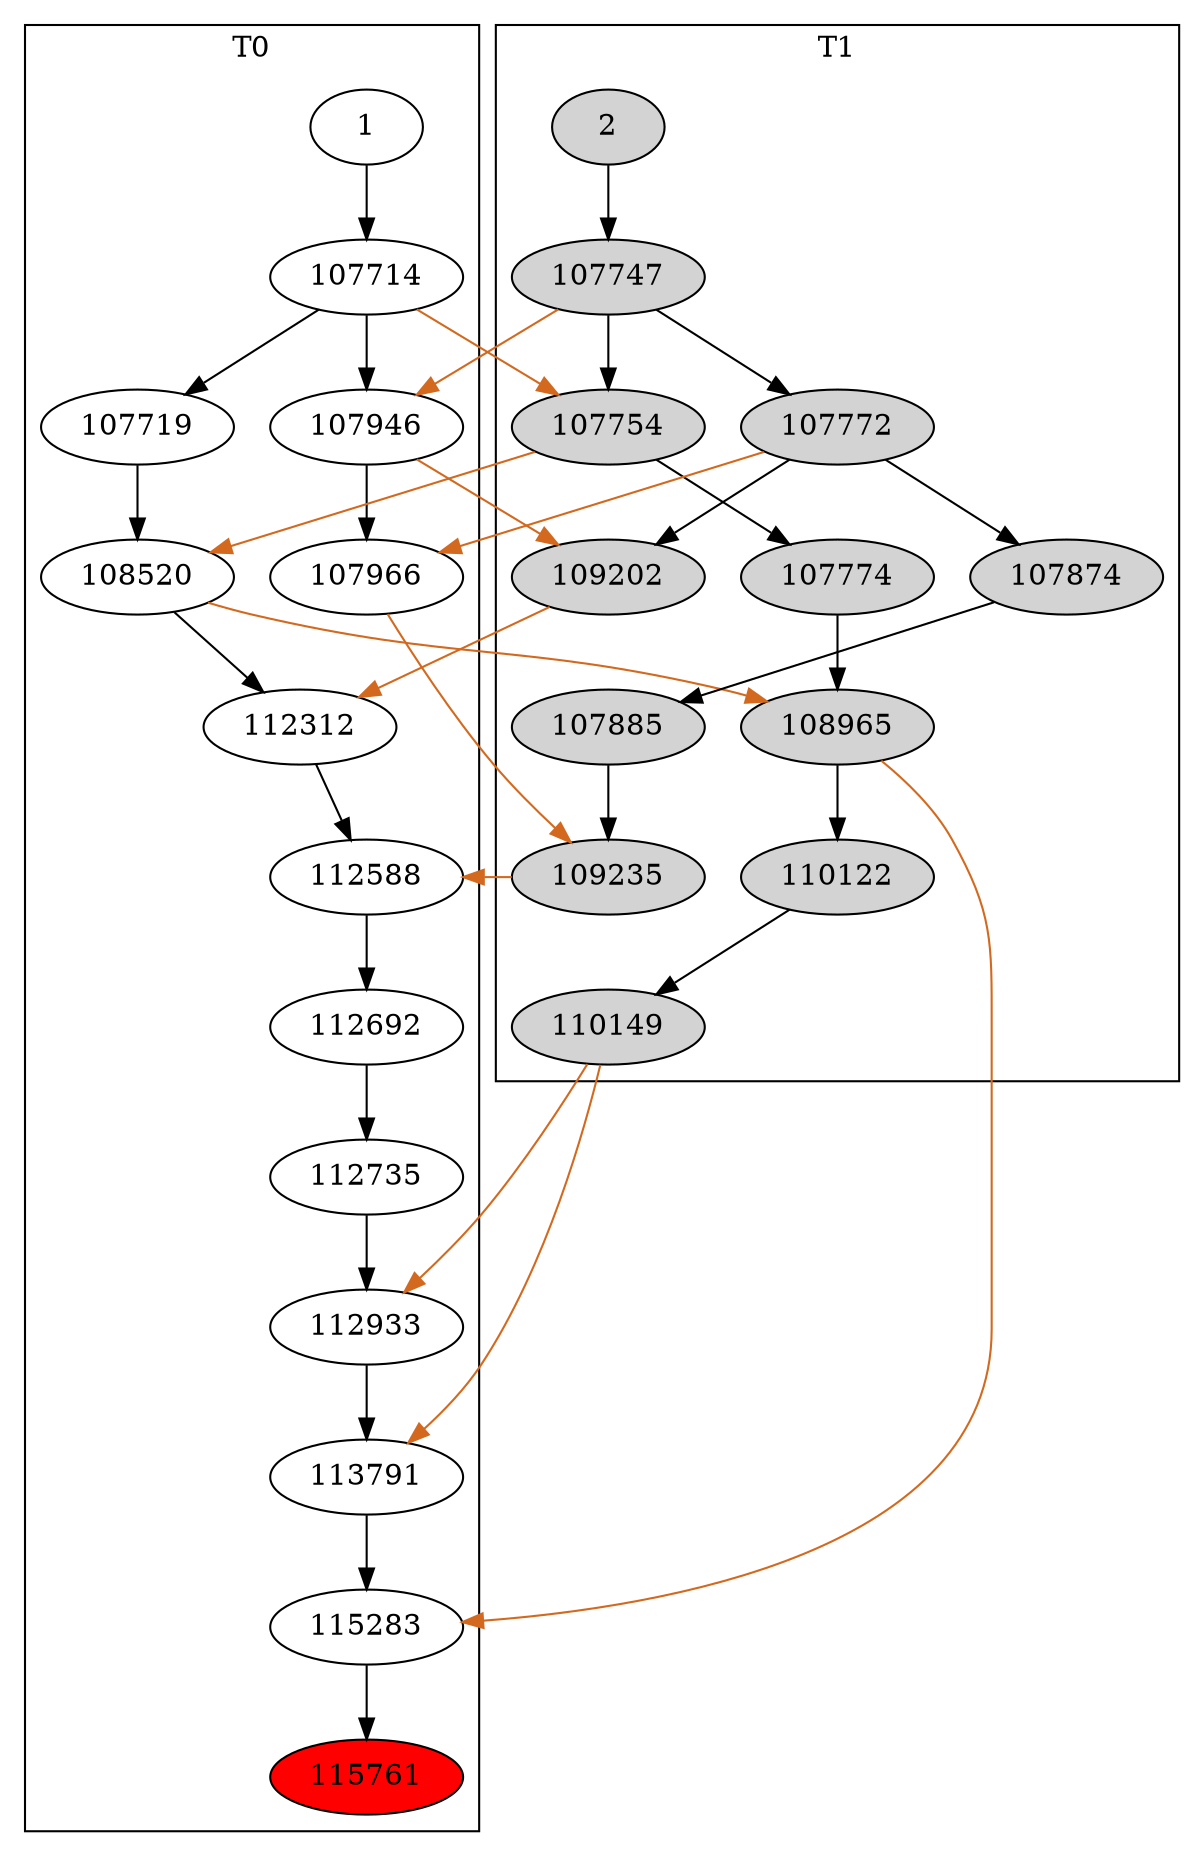 digraph G {

subgraph cluster_T0 {
	node [style=filled,fillcolor=white];
	label = "T0";
	"1" -> "107714";
	"107714" -> "107719";
	"107714" -> "107946";
	"107719" -> "108520";
	"107946" -> "107966";
	"108520" -> "112312";
	"112312" -> "112588";
	"112588" -> "112692";
	"112692" -> "112735";
	"112735" -> "112933";
	"112933" -> "113791";
	"113791" -> "115283";
	"115283" -> "115761";
	"115761" [fillcolor=red];
}

subgraph cluster_T1 {
	node [style=filled,fillcolor=lightgrey];
	label = "T1";
	"2" -> "107747";
	"107747" -> "107754";
	"107747" -> "107772";
	"107754" -> "107774";
	"107772" -> "109202";
	"107772" -> "107874";
	"107774" -> "108965";
	"107874" -> "107885";
	"108965" -> "110122";
	"107885" -> "109235";
	"110122" -> "110149";
}

	"107714" -> "107754"[color=chocolate];
	"107946" -> "109202"[color=chocolate];
	"108520" -> "108965"[color=chocolate];
	"107966" -> "109235"[color=chocolate];
	"107747" -> "107946"[color=chocolate];
	"107754" -> "108520"[color=chocolate];
	"107772" -> "107966"[color=chocolate];
	"109202" -> "112312"[color=chocolate];
	"108965" -> "115283"[color=chocolate];
	"109235" -> "112588"[color=chocolate];
	"110149" -> "112933"[color=chocolate];
	"110149" -> "113791"[color=chocolate];
}